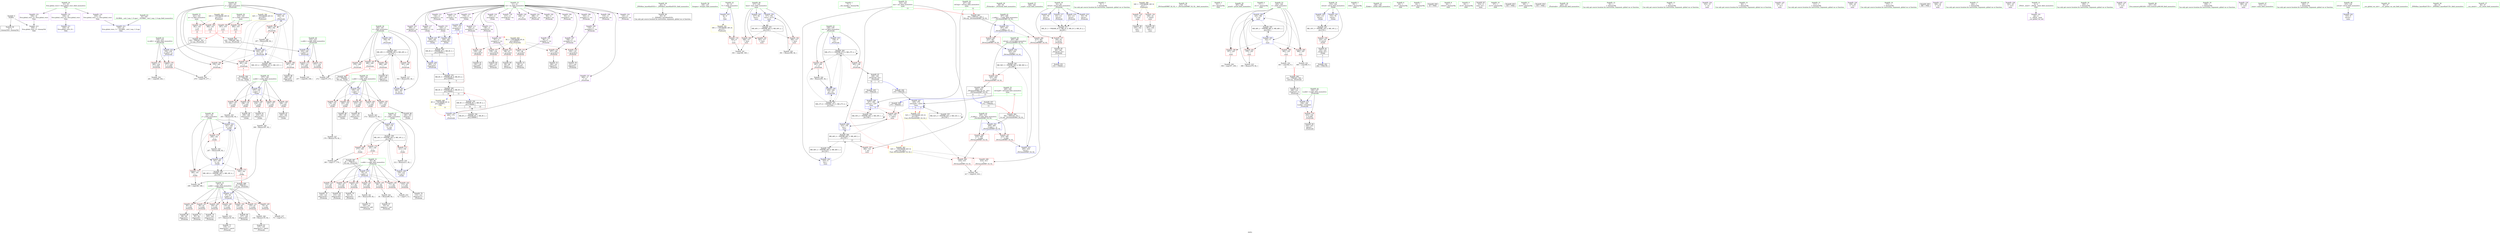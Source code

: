 digraph "SVFG" {
	label="SVFG";

	Node0x55b83a6cfff0 [shape=record,color=grey,label="{NodeID: 0\nNullPtr}"];
	Node0x55b83a6cfff0 -> Node0x55b83a6f6c50[style=solid];
	Node0x55b83a6cfff0 -> Node0x55b83a6f9850[style=solid];
	Node0x55b83a6f8850 [shape=record,color=red,label="{NodeID: 194\n367\<--319\n\<--n\nmain\n|{<s0>11}}"];
	Node0x55b83a6f8850:s0 -> Node0x55b83a739560[style=solid,color=red];
	Node0x55b83a6f5260 [shape=record,color=purple,label="{NodeID: 111\n128\<--11\narrayidx27\<--vis\n_Z5checkii\n}"];
	Node0x55b83a6f5260 -> Node0x55b83a6fc800[style=solid];
	Node0x55b83a6f3ce0 [shape=record,color=green,label="{NodeID: 28\n45\<--51\n_ZNSt8ios_base4InitD1Ev\<--_ZNSt8ios_base4InitD1Ev_field_insensitive\n}"];
	Node0x55b83a6f3ce0 -> Node0x55b83a6f6e20[style=solid];
	Node0x55b83a6f9fd0 [shape=record,color=blue,label="{NodeID: 222\n170\<--172\narrayidx2\<--\n_Z2okii\n|{|<s2>3}}"];
	Node0x55b83a6f9fd0 -> Node0x55b83a6fa240[style=dashed];
	Node0x55b83a6f9fd0 -> Node0x55b83a6fa580[style=dashed];
	Node0x55b83a6f9fd0:s2 -> Node0x55b83a716b90[style=dashed,color=red];
	Node0x55b83a6fba30 [shape=record,color=red,label="{NodeID: 139\n80\<--65\n\<--x.addr\n_Z5checkii\n}"];
	Node0x55b83a6fba30 -> Node0x55b83a707910[style=solid];
	Node0x55b83a6f64e0 [shape=record,color=green,label="{NodeID: 56\n336\<--337\nfreopen\<--freopen_field_insensitive\n}"];
	Node0x55b83a708990 [shape=record,color=grey,label="{NodeID: 333\n72 = cmp(71, 9, )\n}"];
	Node0x55b83a703520 [shape=record,color=blue,label="{NodeID: 250\n317\<--391\nkase\<--inc15\nmain\n}"];
	Node0x55b83a703520 -> Node0x55b83a717c70[style=dashed];
	Node0x55b83a6fd0f0 [shape=record,color=red,label="{NodeID: 167\n198\<--157\n\<--y.addr\n_Z2okii\n}"];
	Node0x55b83a6fd0f0 -> Node0x55b83a6f8100[style=solid];
	Node0x55b83a6f7cf0 [shape=record,color=black,label="{NodeID: 84\n140\<--139\ntobool35\<--\n_Z5checkii\n}"];
	Node0x55b83a6d0080 [shape=record,color=green,label="{NodeID: 1\n7\<--1\n__dso_handle\<--dummyObj\nGlob }"];
	Node0x55b83a71a470 [shape=record,color=black,label="{NodeID: 361\nMR_56V_3 = PHI(MR_56V_4, MR_56V_2, )\npts\{406 \}\n}"];
	Node0x55b83a71a470 -> Node0x55b83a6f8fa0[style=dashed];
	Node0x55b83a6f8920 [shape=record,color=red,label="{NodeID: 195\n361\<--321\n\<--m\nmain\n|{<s0>10}}"];
	Node0x55b83a6f8920:s0 -> Node0x55b83a739560[style=solid,color=red];
	Node0x55b83a6f5330 [shape=record,color=purple,label="{NodeID: 112\n134\<--11\narrayidx31\<--vis\n_Z5checkii\n}"];
	Node0x55b83a6f3de0 [shape=record,color=green,label="{NodeID: 29\n58\<--59\n_Z5checkii\<--_Z5checkii_field_insensitive\n}"];
	Node0x55b83a6fa0a0 [shape=record,color=blue,label="{NodeID: 223\n159\<--174\ni\<--sub\n_Z2okii\n}"];
	Node0x55b83a6fa0a0 -> Node0x55b83a719a70[style=dashed];
	Node0x55b83a6fbb00 [shape=record,color=red,label="{NodeID: 140\n91\<--65\n\<--x.addr\n_Z5checkii\n}"];
	Node0x55b83a6fbb00 -> Node0x55b83a6f7190[style=solid];
	Node0x55b83a6f65e0 [shape=record,color=green,label="{NodeID: 57\n344\<--345\nscanf\<--scanf_field_insensitive\n}"];
	Node0x55b83a708b10 [shape=record,color=grey,label="{NodeID: 334\n261 = cmp(260, 262, )\n}"];
	Node0x55b83a7035f0 [shape=record,color=blue,label="{NodeID: 251\n407\<--403\n__a.addr\<--__a\n_ZSt3maxIiERKT_S2_S2_\n}"];
	Node0x55b83a7035f0 -> Node0x55b83a6f9070[style=dashed];
	Node0x55b83a7035f0 -> Node0x55b83a6f9140[style=dashed];
	Node0x55b83a6fd1c0 [shape=record,color=red,label="{NodeID: 168\n218\<--157\n\<--y.addr\n_Z2okii\n}"];
	Node0x55b83a6fd1c0 -> Node0x55b83a6f82a0[style=solid];
	Node0x55b83a6f7dc0 [shape=record,color=black,label="{NodeID: 85\n60\<--146\n_Z5checkii_ret\<--\n_Z5checkii\n|{<s0>3}}"];
	Node0x55b83a6f7dc0:s0 -> Node0x55b83a738720[style=solid,color=blue];
	Node0x55b83a6f1f90 [shape=record,color=green,label="{NodeID: 2\n9\<--1\n\<--dummyObj\nCan only get source location for instruction, argument, global var or function.}"];
	Node0x55b83a71a970 [shape=record,color=black,label="{NodeID: 362\nMR_27V_3 = PHI(MR_27V_4, MR_27V_2, )\npts\{239 \}\n}"];
	Node0x55b83a71a970 -> Node0x55b83a6fdb80[style=dashed];
	Node0x55b83a71a970 -> Node0x55b83a6fdc50[style=dashed];
	Node0x55b83a71a970 -> Node0x55b83a702c30[style=dashed];
	Node0x55b83a71a970 -> Node0x55b83a717270[style=dashed];
	Node0x55b83a71a970 -> Node0x55b83a71a970[style=dashed];
	Node0x55b83a6f89f0 [shape=record,color=red,label="{NodeID: 196\n366\<--321\n\<--m\nmain\n|{<s0>11}}"];
	Node0x55b83a6f89f0:s0 -> Node0x55b83a739320[style=solid,color=red];
	Node0x55b83a6f5400 [shape=record,color=purple,label="{NodeID: 113\n138\<--11\narrayidx34\<--vis\n_Z5checkii\n}"];
	Node0x55b83a6f5400 -> Node0x55b83a6fc8d0[style=solid];
	Node0x55b83a6f3ee0 [shape=record,color=green,label="{NodeID: 30\n63\<--64\nretval\<--retval_field_insensitive\n_Z5checkii\n}"];
	Node0x55b83a6f3ee0 -> Node0x55b83a6fb890[style=solid];
	Node0x55b83a6f3ee0 -> Node0x55b83a6f9af0[style=solid];
	Node0x55b83a6f3ee0 -> Node0x55b83a6f9bc0[style=solid];
	Node0x55b83a6f3ee0 -> Node0x55b83a6f9c90[style=solid];
	Node0x55b83a6f3ee0 -> Node0x55b83a6f9d60[style=solid];
	Node0x55b83a6feab0 [shape=record,color=yellow,style=double,label="{NodeID: 390\n34V_1 = ENCHI(MR_34V_0)\npts\{1 \}\nFun[main]}"];
	Node0x55b83a6feab0 -> Node0x55b83a6fb6f0[style=dashed];
	Node0x55b83a6feab0 -> Node0x55b83a6fb7c0[style=dashed];
	Node0x55b83a6fa170 [shape=record,color=blue,label="{NodeID: 224\n161\<--183\nj\<--sub3\n_Z2okii\n}"];
	Node0x55b83a6fa170 -> Node0x55b83a6fd500[style=dashed];
	Node0x55b83a6fa170 -> Node0x55b83a6fd5d0[style=dashed];
	Node0x55b83a6fa170 -> Node0x55b83a6fd6a0[style=dashed];
	Node0x55b83a6fa170 -> Node0x55b83a6fa170[style=dashed];
	Node0x55b83a6fa170 -> Node0x55b83a6fa3e0[style=dashed];
	Node0x55b83a6fa170 -> Node0x55b83a714b70[style=dashed];
	Node0x55b83a6fbbd0 [shape=record,color=red,label="{NodeID: 141\n100\<--65\n\<--x.addr\n_Z5checkii\n}"];
	Node0x55b83a6fbbd0 -> Node0x55b83a707790[style=solid];
	Node0x55b83a6f66e0 [shape=record,color=green,label="{NodeID: 58\n373\<--374\n_ZSt3maxIiERKT_S2_S2_\<--_ZSt3maxIiERKT_S2_S2__field_insensitive\n}"];
	Node0x55b83a708c90 [shape=record,color=grey,label="{NodeID: 335\n257 = cmp(256, 258, )\n}"];
	Node0x55b83a7036c0 [shape=record,color=blue,label="{NodeID: 252\n409\<--404\n__b.addr\<--__b\n_ZSt3maxIiERKT_S2_S2_\n}"];
	Node0x55b83a7036c0 -> Node0x55b83a6f9210[style=dashed];
	Node0x55b83a7036c0 -> Node0x55b83a6f92e0[style=dashed];
	Node0x55b83a6fd290 [shape=record,color=red,label="{NodeID: 169\n177\<--159\n\<--i\n_Z2okii\n}"];
	Node0x55b83a6fd290 -> Node0x55b83a709410[style=solid];
	Node0x55b83a6f7e90 [shape=record,color=black,label="{NodeID: 86\n166\<--165\nidxprom\<--\n_Z2okii\n}"];
	Node0x55b83a6f2020 [shape=record,color=green,label="{NodeID: 3\n15\<--1\n.str\<--dummyObj\nGlob }"];
	Node0x55b83a71ae70 [shape=record,color=black,label="{NodeID: 363\nMR_29V_3 = PHI(MR_29V_4, MR_29V_2, )\npts\{241 \}\n}"];
	Node0x55b83a71ae70 -> Node0x55b83a6fdd20[style=dashed];
	Node0x55b83a71ae70 -> Node0x55b83a6fddf0[style=dashed];
	Node0x55b83a71ae70 -> Node0x55b83a6fdec0[style=dashed];
	Node0x55b83a71ae70 -> Node0x55b83a6fdf90[style=dashed];
	Node0x55b83a71ae70 -> Node0x55b83a702dd0[style=dashed];
	Node0x55b83a6f8ac0 [shape=record,color=red,label="{NodeID: 197\n384\<--323\n\<--ans\nmain\n}"];
	Node0x55b83a6f54d0 [shape=record,color=purple,label="{NodeID: 114\n167\<--11\narrayidx\<--vis\n_Z2okii\n}"];
	Node0x55b83a6f3fb0 [shape=record,color=green,label="{NodeID: 31\n65\<--66\nx.addr\<--x.addr_field_insensitive\n_Z5checkii\n}"];
	Node0x55b83a6f3fb0 -> Node0x55b83a6fb960[style=solid];
	Node0x55b83a6f3fb0 -> Node0x55b83a6fba30[style=solid];
	Node0x55b83a6f3fb0 -> Node0x55b83a6fbb00[style=solid];
	Node0x55b83a6f3fb0 -> Node0x55b83a6fbbd0[style=solid];
	Node0x55b83a6f3fb0 -> Node0x55b83a6fbca0[style=solid];
	Node0x55b83a6f3fb0 -> Node0x55b83a6fbd70[style=solid];
	Node0x55b83a6f3fb0 -> Node0x55b83a6fbe40[style=solid];
	Node0x55b83a6f3fb0 -> Node0x55b83a6f9950[style=solid];
	Node0x55b83a6febc0 [shape=record,color=yellow,style=double,label="{NodeID: 391\n36V_1 = ENCHI(MR_36V_0)\npts\{10 \}\nFun[main]}"];
	Node0x55b83a6febc0 -> Node0x55b83a6fb620[style=dashed];
	Node0x55b83a6fa240 [shape=record,color=blue,label="{NodeID: 225\n200\<--202\narrayidx11\<--\n_Z2okii\n}"];
	Node0x55b83a6fa240 -> Node0x55b83a715070[style=dashed];
	Node0x55b83a6fbca0 [shape=record,color=red,label="{NodeID: 142\n113\<--65\n\<--x.addr\n_Z5checkii\n}"];
	Node0x55b83a6fbca0 -> Node0x55b83a6f7670[style=solid];
	Node0x55b83a6f67e0 [shape=record,color=green,label="{NodeID: 59\n387\<--388\nprintf\<--printf_field_insensitive\n}"];
	Node0x55b83a708e10 [shape=record,color=grey,label="{NodeID: 336\n278 = cmp(276, 277, )\n}"];
	Node0x55b83a703790 [shape=record,color=blue,label="{NodeID: 253\n405\<--419\nretval\<--\n_ZSt3maxIiERKT_S2_S2_\n}"];
	Node0x55b83a703790 -> Node0x55b83a71a470[style=dashed];
	Node0x55b83a6fd360 [shape=record,color=red,label="{NodeID: 170\n191\<--159\n\<--i\n_Z2okii\n|{<s0>3}}"];
	Node0x55b83a6fd360:s0 -> Node0x55b83a739d80[style=solid,color=red];
	Node0x55b83a6f7f60 [shape=record,color=black,label="{NodeID: 87\n169\<--168\nidxprom1\<--\n_Z2okii\n}"];
	Node0x55b83a6f20b0 [shape=record,color=green,label="{NodeID: 4\n17\<--1\n.str.1\<--dummyObj\nGlob }"];
	Node0x55b83a71b370 [shape=record,color=black,label="{NodeID: 364\nMR_31V_2 = PHI(MR_31V_4, MR_31V_1, )\npts\{243 \}\n}"];
	Node0x55b83a71b370 -> Node0x55b83a702a90[style=dashed];
	Node0x55b83a6f8b90 [shape=record,color=red,label="{NodeID: 198\n357\<--325\n\<--i\nmain\n}"];
	Node0x55b83a6f8b90 -> Node0x55b83a709290[style=solid];
	Node0x55b83a6fa6d0 [shape=record,color=purple,label="{NodeID: 115\n170\<--11\narrayidx2\<--vis\n_Z2okii\n}"];
	Node0x55b83a6fa6d0 -> Node0x55b83a6f9fd0[style=solid];
	Node0x55b83a6f4080 [shape=record,color=green,label="{NodeID: 32\n67\<--68\ny.addr\<--y.addr_field_insensitive\n_Z5checkii\n}"];
	Node0x55b83a6f4080 -> Node0x55b83a6fbf10[style=solid];
	Node0x55b83a6f4080 -> Node0x55b83a6fbfe0[style=solid];
	Node0x55b83a6f4080 -> Node0x55b83a6fc0b0[style=solid];
	Node0x55b83a6f4080 -> Node0x55b83a6fc180[style=solid];
	Node0x55b83a6f4080 -> Node0x55b83a6fc250[style=solid];
	Node0x55b83a6f4080 -> Node0x55b83a6fc320[style=solid];
	Node0x55b83a6f4080 -> Node0x55b83a6fc3f0[style=solid];
	Node0x55b83a6f4080 -> Node0x55b83a6f9a20[style=solid];
	Node0x55b83a6fa310 [shape=record,color=blue,label="{NodeID: 226\n153\<--111\nretval\<--\n_Z2okii\n}"];
	Node0x55b83a6fa310 -> Node0x55b83a714670[style=dashed];
	Node0x55b83a6fbd70 [shape=record,color=red,label="{NodeID: 143\n123\<--65\n\<--x.addr\n_Z5checkii\n}"];
	Node0x55b83a6fbd70 -> Node0x55b83a6f78e0[style=solid];
	Node0x55b83a6f68e0 [shape=record,color=green,label="{NodeID: 60\n405\<--406\nretval\<--retval_field_insensitive\n_ZSt3maxIiERKT_S2_S2_\n}"];
	Node0x55b83a6f68e0 -> Node0x55b83a6f8fa0[style=solid];
	Node0x55b83a6f68e0 -> Node0x55b83a703790[style=solid];
	Node0x55b83a6f68e0 -> Node0x55b83a703860[style=solid];
	Node0x55b83a708f90 [shape=record,color=grey,label="{NodeID: 337\n75 = cmp(74, 9, )\n}"];
	Node0x55b83a703860 [shape=record,color=blue,label="{NodeID: 254\n405\<--422\nretval\<--\n_ZSt3maxIiERKT_S2_S2_\n}"];
	Node0x55b83a703860 -> Node0x55b83a71a470[style=dashed];
	Node0x55b83a6fd430 [shape=record,color=red,label="{NodeID: 171\n211\<--159\n\<--i\n_Z2okii\n}"];
	Node0x55b83a6fd430 -> Node0x55b83a707010[style=solid];
	Node0x55b83a6f8030 [shape=record,color=black,label="{NodeID: 88\n196\<--195\nidxprom8\<--\n_Z2okii\n}"];
	Node0x55b83a6f2140 [shape=record,color=green,label="{NodeID: 5\n19\<--1\nstdin\<--dummyObj\nGlob }"];
	Node0x55b83a725fa0 [shape=record,color=yellow,style=double,label="{NodeID: 448\n8V_4 = CSCHI(MR_8V_3)\npts\{140000 \}\nCS[]|{<s0>11|<s1>11}}"];
	Node0x55b83a725fa0:s0 -> Node0x55b83a702820[style=dashed,color=red];
	Node0x55b83a725fa0:s1 -> Node0x55b83a71b870[style=dashed,color=red];
	Node0x55b83a71b870 [shape=record,color=black,label="{NodeID: 365\nMR_8V_4 = PHI(MR_8V_5, MR_8V_3, )\npts\{140000 \}\n|{|<s1>10|<s2>11}}"];
	Node0x55b83a71b870 -> Node0x55b83a71d170[style=dashed];
	Node0x55b83a71b870:s1 -> Node0x55b83a725fa0[style=dashed,color=blue];
	Node0x55b83a71b870:s2 -> Node0x55b83a717180[style=dashed,color=blue];
	Node0x55b83a6f8c60 [shape=record,color=red,label="{NodeID: 199\n362\<--325\n\<--i\nmain\n}"];
	Node0x55b83a6f8c60 -> Node0x55b83a708810[style=solid];
	Node0x55b83a6fa760 [shape=record,color=purple,label="{NodeID: 116\n197\<--11\narrayidx9\<--vis\n_Z2okii\n}"];
	Node0x55b83a6f4150 [shape=record,color=green,label="{NodeID: 33\n148\<--149\n_Z2okii\<--_Z2okii_field_insensitive\n}"];
	Node0x55b83a6fa3e0 [shape=record,color=blue,label="{NodeID: 227\n161\<--207\nj\<--inc\n_Z2okii\n}"];
	Node0x55b83a6fa3e0 -> Node0x55b83a6fd500[style=dashed];
	Node0x55b83a6fa3e0 -> Node0x55b83a6fd5d0[style=dashed];
	Node0x55b83a6fa3e0 -> Node0x55b83a6fd6a0[style=dashed];
	Node0x55b83a6fa3e0 -> Node0x55b83a6fa170[style=dashed];
	Node0x55b83a6fa3e0 -> Node0x55b83a6fa3e0[style=dashed];
	Node0x55b83a6fa3e0 -> Node0x55b83a714b70[style=dashed];
	Node0x55b83a6fbe40 [shape=record,color=red,label="{NodeID: 144\n132\<--65\n\<--x.addr\n_Z5checkii\n}"];
	Node0x55b83a6fbe40 -> Node0x55b83a6f7b50[style=solid];
	Node0x55b83a6f69b0 [shape=record,color=green,label="{NodeID: 61\n407\<--408\n__a.addr\<--__a.addr_field_insensitive\n_ZSt3maxIiERKT_S2_S2_\n}"];
	Node0x55b83a6f69b0 -> Node0x55b83a6f9070[style=solid];
	Node0x55b83a6f69b0 -> Node0x55b83a6f9140[style=solid];
	Node0x55b83a6f69b0 -> Node0x55b83a7035f0[style=solid];
	Node0x55b83a709110 [shape=record,color=grey,label="{NodeID: 338\n272 = cmp(270, 271, )\n}"];
	Node0x55b83a6fd500 [shape=record,color=red,label="{NodeID: 172\n186\<--161\n\<--j\n_Z2okii\n}"];
	Node0x55b83a6fd500 -> Node0x55b83a709710[style=solid];
	Node0x55b83a6f8100 [shape=record,color=black,label="{NodeID: 89\n199\<--198\nidxprom10\<--\n_Z2okii\n}"];
	Node0x55b83a6f2980 [shape=record,color=green,label="{NodeID: 6\n20\<--1\n.str.2\<--dummyObj\nGlob }"];
	Node0x55b83a6f8d30 [shape=record,color=red,label="{NodeID: 200\n368\<--325\n\<--i\nmain\n}"];
	Node0x55b83a6f8d30 -> Node0x55b83a708690[style=solid];
	Node0x55b83a6fa7f0 [shape=record,color=purple,label="{NodeID: 117\n200\<--11\narrayidx11\<--vis\n_Z2okii\n}"];
	Node0x55b83a6fa7f0 -> Node0x55b83a6fa240[style=solid];
	Node0x55b83a6f4250 [shape=record,color=green,label="{NodeID: 34\n153\<--154\nretval\<--retval_field_insensitive\n_Z2okii\n}"];
	Node0x55b83a6f4250 -> Node0x55b83a6fc9a0[style=solid];
	Node0x55b83a6f4250 -> Node0x55b83a6fa310[style=solid];
	Node0x55b83a6f4250 -> Node0x55b83a702560[style=solid];
	Node0x55b83a6fee60 [shape=record,color=yellow,style=double,label="{NodeID: 394\n42V_1 = ENCHI(MR_42V_0)\npts\{320 \}\nFun[main]}"];
	Node0x55b83a6fee60 -> Node0x55b83a6f8780[style=dashed];
	Node0x55b83a6fee60 -> Node0x55b83a6f8850[style=dashed];
	Node0x55b83a6fa4b0 [shape=record,color=blue,label="{NodeID: 228\n159\<--212\ni\<--inc13\n_Z2okii\n}"];
	Node0x55b83a6fa4b0 -> Node0x55b83a719a70[style=dashed];
	Node0x55b83a6fbf10 [shape=record,color=red,label="{NodeID: 145\n74\<--67\n\<--y.addr\n_Z5checkii\n}"];
	Node0x55b83a6fbf10 -> Node0x55b83a708f90[style=solid];
	Node0x55b83a6f6a80 [shape=record,color=green,label="{NodeID: 62\n409\<--410\n__b.addr\<--__b.addr_field_insensitive\n_ZSt3maxIiERKT_S2_S2_\n}"];
	Node0x55b83a6f6a80 -> Node0x55b83a6f9210[style=solid];
	Node0x55b83a6f6a80 -> Node0x55b83a6f92e0[style=solid];
	Node0x55b83a6f6a80 -> Node0x55b83a7036c0[style=solid];
	Node0x55b83a709290 [shape=record,color=grey,label="{NodeID: 339\n358 = cmp(357, 258, )\n}"];
	Node0x55b83a6fd5d0 [shape=record,color=red,label="{NodeID: 173\n192\<--161\n\<--j\n_Z2okii\n|{<s0>3}}"];
	Node0x55b83a6fd5d0:s0 -> Node0x55b83a739e90[style=solid,color=red];
	Node0x55b83a6f81d0 [shape=record,color=black,label="{NodeID: 90\n216\<--215\nidxprom15\<--\n_Z2okii\n}"];
	Node0x55b83a6f2a10 [shape=record,color=green,label="{NodeID: 7\n22\<--1\n.str.3\<--dummyObj\nGlob }"];
	Node0x55b83a7370b0 [shape=record,color=black,label="{NodeID: 450\n43 = PHI()\n}"];
	Node0x55b83a6f8e00 [shape=record,color=red,label="{NodeID: 201\n379\<--325\n\<--i\nmain\n}"];
	Node0x55b83a6f8e00 -> Node0x55b83a706e90[style=solid];
	Node0x55b83a6fa8c0 [shape=record,color=purple,label="{NodeID: 118\n217\<--11\narrayidx16\<--vis\n_Z2okii\n}"];
	Node0x55b83a6f4320 [shape=record,color=green,label="{NodeID: 35\n155\<--156\nx.addr\<--x.addr_field_insensitive\n_Z2okii\n}"];
	Node0x55b83a6f4320 -> Node0x55b83a6fca70[style=solid];
	Node0x55b83a6f4320 -> Node0x55b83a6fcb40[style=solid];
	Node0x55b83a6f4320 -> Node0x55b83a6fcc10[style=solid];
	Node0x55b83a6f4320 -> Node0x55b83a6fcce0[style=solid];
	Node0x55b83a6f4320 -> Node0x55b83a6fcdb0[style=solid];
	Node0x55b83a6f4320 -> Node0x55b83a6f9e30[style=solid];
	Node0x55b83a6fef40 [shape=record,color=yellow,style=double,label="{NodeID: 395\n44V_1 = ENCHI(MR_44V_0)\npts\{322 \}\nFun[main]}"];
	Node0x55b83a6fef40 -> Node0x55b83a6f8920[style=dashed];
	Node0x55b83a6fef40 -> Node0x55b83a6f89f0[style=dashed];
	Node0x55b83a6fa580 [shape=record,color=blue,label="{NodeID: 229\n220\<--202\narrayidx18\<--\n_Z2okii\n}"];
	Node0x55b83a6fa580 -> Node0x55b83a715070[style=dashed];
	Node0x55b83a6fbfe0 [shape=record,color=red,label="{NodeID: 146\n85\<--67\n\<--y.addr\n_Z5checkii\n}"];
	Node0x55b83a6fbfe0 -> Node0x55b83a6f6ff0[style=solid];
	Node0x55b83a6f6b50 [shape=record,color=green,label="{NodeID: 63\n33\<--430\n_GLOBAL__sub_I_axp_1_0.cpp\<--_GLOBAL__sub_I_axp_1_0.cpp_field_insensitive\n}"];
	Node0x55b83a6f6b50 -> Node0x55b83a6f9750[style=solid];
	Node0x55b83a709410 [shape=record,color=grey,label="{NodeID: 340\n180 = cmp(177, 179, )\n}"];
	Node0x55b83a6fd6a0 [shape=record,color=red,label="{NodeID: 174\n206\<--161\n\<--j\n_Z2okii\n}"];
	Node0x55b83a6fd6a0 -> Node0x55b83a707310[style=solid];
	Node0x55b83a6f82a0 [shape=record,color=black,label="{NodeID: 91\n219\<--218\nidxprom17\<--\n_Z2okii\n}"];
	Node0x55b83a6f2aa0 [shape=record,color=green,label="{NodeID: 8\n24\<--1\nstdout\<--dummyObj\nGlob }"];
	Node0x55b83a738720 [shape=record,color=black,label="{NodeID: 451\n193 = PHI(60, )\n}"];
	Node0x55b83a6f8ed0 [shape=record,color=red,label="{NodeID: 202\n376\<--375\n\<--call12\nmain\n}"];
	Node0x55b83a6f8ed0 -> Node0x55b83a703380[style=solid];
	Node0x55b83a6fa990 [shape=record,color=purple,label="{NodeID: 119\n220\<--11\narrayidx18\<--vis\n_Z2okii\n}"];
	Node0x55b83a6fa990 -> Node0x55b83a6fa580[style=solid];
	Node0x55b83a6f43f0 [shape=record,color=green,label="{NodeID: 36\n157\<--158\ny.addr\<--y.addr_field_insensitive\n_Z2okii\n}"];
	Node0x55b83a6f43f0 -> Node0x55b83a6fce80[style=solid];
	Node0x55b83a6f43f0 -> Node0x55b83a6fcf50[style=solid];
	Node0x55b83a6f43f0 -> Node0x55b83a6fd020[style=solid];
	Node0x55b83a6f43f0 -> Node0x55b83a6fd0f0[style=solid];
	Node0x55b83a6f43f0 -> Node0x55b83a6fd1c0[style=solid];
	Node0x55b83a6f43f0 -> Node0x55b83a6f9f00[style=solid];
	Node0x55b83a702560 [shape=record,color=blue,label="{NodeID: 230\n153\<--78\nretval\<--\n_Z2okii\n}"];
	Node0x55b83a702560 -> Node0x55b83a714670[style=dashed];
	Node0x55b83a6fc0b0 [shape=record,color=red,label="{NodeID: 147\n94\<--67\n\<--y.addr\n_Z5checkii\n}"];
	Node0x55b83a6fc0b0 -> Node0x55b83a6f7260[style=solid];
	Node0x55b83a6f6c50 [shape=record,color=black,label="{NodeID: 64\n2\<--3\ndummyVal\<--dummyVal\n}"];
	Node0x55b83a709590 [shape=record,color=grey,label="{NodeID: 341\n350 = cmp(348, 349, )\n}"];
	Node0x55b83a6fd770 [shape=record,color=red,label="{NodeID: 175\n256\<--232\n\<--n.addr\n_Z5solveiib\n}"];
	Node0x55b83a6fd770 -> Node0x55b83a708c90[style=solid];
	Node0x55b83a6f8370 [shape=record,color=black,label="{NodeID: 92\n150\<--224\n_Z2okii_ret\<--\n_Z2okii\n|{<s0>5}}"];
	Node0x55b83a6f8370:s0 -> Node0x55b83a738880[style=solid,color=blue];
	Node0x55b83a6f2b30 [shape=record,color=green,label="{NodeID: 9\n25\<--1\n.str.4\<--dummyObj\nGlob }"];
	Node0x55b83a738880 [shape=record,color=black,label="{NodeID: 452\n282 = PHI(150, )\n}"];
	Node0x55b83a6f8fa0 [shape=record,color=red,label="{NodeID: 203\n425\<--405\n\<--retval\n_ZSt3maxIiERKT_S2_S2_\n}"];
	Node0x55b83a6f8fa0 -> Node0x55b83a6f5990[style=solid];
	Node0x55b83a6faa60 [shape=record,color=purple,label="{NodeID: 120\n248\<--11\n\<--vis\n_Z5solveiib\n}"];
	Node0x55b83a6f44c0 [shape=record,color=green,label="{NodeID: 37\n159\<--160\ni\<--i_field_insensitive\n_Z2okii\n}"];
	Node0x55b83a6f44c0 -> Node0x55b83a6fd290[style=solid];
	Node0x55b83a6f44c0 -> Node0x55b83a6fd360[style=solid];
	Node0x55b83a6f44c0 -> Node0x55b83a6fd430[style=solid];
	Node0x55b83a6f44c0 -> Node0x55b83a6fa0a0[style=solid];
	Node0x55b83a6f44c0 -> Node0x55b83a6fa4b0[style=solid];
	Node0x55b83a7025f0 [shape=record,color=blue,label="{NodeID: 231\n232\<--229\nn.addr\<--n\n_Z5solveiib\n}"];
	Node0x55b83a7025f0 -> Node0x55b83a6fd770[style=dashed];
	Node0x55b83a7025f0 -> Node0x55b83a6fd840[style=dashed];
	Node0x55b83a6fc180 [shape=record,color=red,label="{NodeID: 148\n104\<--67\n\<--y.addr\n_Z5checkii\n}"];
	Node0x55b83a6fc180 -> Node0x55b83a6f74d0[style=solid];
	Node0x55b83a6f6d50 [shape=record,color=black,label="{NodeID: 65\n314\<--9\nmain_ret\<--\nmain\n}"];
	Node0x55b83a709710 [shape=record,color=grey,label="{NodeID: 342\n189 = cmp(186, 188, )\n}"];
	Node0x55b83a6fd840 [shape=record,color=red,label="{NodeID: 176\n271\<--232\n\<--n.addr\n_Z5solveiib\n}"];
	Node0x55b83a6fd840 -> Node0x55b83a709110[style=solid];
	Node0x55b83a6f8440 [shape=record,color=black,label="{NodeID: 93\n246\<--231\nfrombool\<--k\n_Z5solveiib\n}"];
	Node0x55b83a6f8440 -> Node0x55b83a702750[style=solid];
	Node0x55b83a6f2bc0 [shape=record,color=green,label="{NodeID: 10\n27\<--1\n.str.5\<--dummyObj\nGlob }"];
	Node0x55b83a738980 [shape=record,color=black,label="{NodeID: 453\n343 = PHI()\n}"];
	Node0x55b83a71d170 [shape=record,color=black,label="{NodeID: 370\nMR_8V_5 = PHI(MR_8V_8, MR_8V_4, )\npts\{140000 \}\n|{|<s1>5}}"];
	Node0x55b83a71d170 -> Node0x55b83a71b870[style=dashed];
	Node0x55b83a71d170:s1 -> Node0x55b83a6f9fd0[style=dashed,color=red];
	Node0x55b83a6f9070 [shape=record,color=red,label="{NodeID: 204\n413\<--407\n\<--__a.addr\n_ZSt3maxIiERKT_S2_S2_\n}"];
	Node0x55b83a6f9070 -> Node0x55b83a6f93b0[style=solid];
	Node0x55b83a6fab30 [shape=record,color=purple,label="{NodeID: 121\n264\<--11\n\<--vis\n_Z5solveiib\n}"];
	Node0x55b83a6fab30 -> Node0x55b83a702820[style=solid];
	Node0x55b83a6f4590 [shape=record,color=green,label="{NodeID: 38\n161\<--162\nj\<--j_field_insensitive\n_Z2okii\n}"];
	Node0x55b83a6f4590 -> Node0x55b83a6fd500[style=solid];
	Node0x55b83a6f4590 -> Node0x55b83a6fd5d0[style=solid];
	Node0x55b83a6f4590 -> Node0x55b83a6fd6a0[style=solid];
	Node0x55b83a6f4590 -> Node0x55b83a6fa170[style=solid];
	Node0x55b83a6f4590 -> Node0x55b83a6fa3e0[style=solid];
	Node0x55b83a706e90 [shape=record,color=grey,label="{NodeID: 315\n380 = Binary(379, 82, )\n}"];
	Node0x55b83a706e90 -> Node0x55b83a703450[style=solid];
	Node0x55b83a702680 [shape=record,color=blue,label="{NodeID: 232\n234\<--230\nm.addr\<--m\n_Z5solveiib\n}"];
	Node0x55b83a702680 -> Node0x55b83a6fd910[style=dashed];
	Node0x55b83a702680 -> Node0x55b83a6fd9e0[style=dashed];
	Node0x55b83a6fc250 [shape=record,color=red,label="{NodeID: 149\n116\<--67\n\<--y.addr\n_Z5checkii\n}"];
	Node0x55b83a6fc250 -> Node0x55b83a707490[style=solid];
	Node0x55b83a6f6e20 [shape=record,color=black,label="{NodeID: 66\n44\<--45\n\<--_ZNSt8ios_base4InitD1Ev\nCan only get source location for instruction, argument, global var or function.}"];
	Node0x55b83a714670 [shape=record,color=black,label="{NodeID: 343\nMR_10V_3 = PHI(MR_10V_4, MR_10V_2, )\npts\{154 \}\n}"];
	Node0x55b83a714670 -> Node0x55b83a6fc9a0[style=dashed];
	Node0x55b83a6fd910 [shape=record,color=red,label="{NodeID: 177\n260\<--234\n\<--m.addr\n_Z5solveiib\n}"];
	Node0x55b83a6fd910 -> Node0x55b83a708b10[style=solid];
	Node0x55b83a6f8510 [shape=record,color=black,label="{NodeID: 94\n254\<--253\ntobool\<--\n_Z5solveiib\n}"];
	Node0x55b83a6f2c50 [shape=record,color=green,label="{NodeID: 11\n29\<--1\n.str.6\<--dummyObj\nGlob }"];
	Node0x55b83a738a50 [shape=record,color=black,label="{NodeID: 454\n353 = PHI()\n}"];
	Node0x55b83a71d670 [shape=record,color=black,label="{NodeID: 371\nMR_2V_3 = PHI(MR_2V_6, MR_2V_4, MR_2V_5, MR_2V_2, )\npts\{64 \}\n}"];
	Node0x55b83a71d670 -> Node0x55b83a6fb890[style=dashed];
	Node0x55b83a6f9140 [shape=record,color=red,label="{NodeID: 205\n422\<--407\n\<--__a.addr\n_ZSt3maxIiERKT_S2_S2_\n}"];
	Node0x55b83a6f9140 -> Node0x55b83a703860[style=solid];
	Node0x55b83a6fac00 [shape=record,color=purple,label="{NodeID: 122\n286\<--11\narrayidx\<--vis\n_Z5solveiib\n}"];
	Node0x55b83a6f4660 [shape=record,color=green,label="{NodeID: 39\n226\<--227\n_Z5solveiib\<--_Z5solveiib_field_insensitive\n}"];
	Node0x55b83a707010 [shape=record,color=grey,label="{NodeID: 316\n212 = Binary(211, 82, )\n}"];
	Node0x55b83a707010 -> Node0x55b83a6fa4b0[style=solid];
	Node0x55b83a702750 [shape=record,color=blue,label="{NodeID: 233\n236\<--246\nk.addr\<--frombool\n_Z5solveiib\n}"];
	Node0x55b83a702750 -> Node0x55b83a6fdab0[style=dashed];
	Node0x55b83a6fc320 [shape=record,color=red,label="{NodeID: 150\n126\<--67\n\<--y.addr\n_Z5checkii\n}"];
	Node0x55b83a6fc320 -> Node0x55b83a6f79b0[style=solid];
	Node0x55b83a6f6f20 [shape=record,color=black,label="{NodeID: 67\n83\<--81\nidxprom\<--sub\n_Z5checkii\n}"];
	Node0x55b83a714b70 [shape=record,color=black,label="{NodeID: 344\nMR_18V_6 = PHI(MR_18V_2, MR_18V_4, )\npts\{162 \}\n}"];
	Node0x55b83a6fd9e0 [shape=record,color=red,label="{NodeID: 178\n277\<--234\n\<--m.addr\n_Z5solveiib\n}"];
	Node0x55b83a6fd9e0 -> Node0x55b83a708e10[style=solid];
	Node0x55b83a6f85e0 [shape=record,color=black,label="{NodeID: 95\n285\<--284\nidxprom\<--\n_Z5solveiib\n}"];
	Node0x55b83a6f2ce0 [shape=record,color=green,label="{NodeID: 12\n32\<--1\n\<--dummyObj\nCan only get source location for instruction, argument, global var or function.}"];
	Node0x55b83a738b20 [shape=record,color=black,label="{NodeID: 455\n364 = PHI(228, )\n}"];
	Node0x55b83a738b20 -> Node0x55b83a7031e0[style=solid];
	Node0x55b83a6f9210 [shape=record,color=red,label="{NodeID: 206\n415\<--409\n\<--__b.addr\n_ZSt3maxIiERKT_S2_S2_\n}"];
	Node0x55b83a6f9210 -> Node0x55b83a6f9480[style=solid];
	Node0x55b83a6facd0 [shape=record,color=purple,label="{NodeID: 123\n289\<--11\narrayidx9\<--vis\n_Z5solveiib\n}"];
	Node0x55b83a6facd0 -> Node0x55b83a702b60[style=solid];
	Node0x55b83a6f4760 [shape=record,color=green,label="{NodeID: 40\n232\<--233\nn.addr\<--n.addr_field_insensitive\n_Z5solveiib\n}"];
	Node0x55b83a6f4760 -> Node0x55b83a6fd770[style=solid];
	Node0x55b83a6f4760 -> Node0x55b83a6fd840[style=solid];
	Node0x55b83a6f4760 -> Node0x55b83a7025f0[style=solid];
	Node0x55b83a707190 [shape=record,color=grey,label="{NodeID: 317\n302 = Binary(301, 82, )\n}"];
	Node0x55b83a707190 -> Node0x55b83a702dd0[style=solid];
	Node0x55b83a702820 [shape=record,color=blue,label="{NodeID: 234\n264\<--172\n\<--\n_Z5solveiib\n}"];
	Node0x55b83a702820 -> Node0x55b83a71b870[style=dashed];
	Node0x55b83a6fc3f0 [shape=record,color=red,label="{NodeID: 151\n135\<--67\n\<--y.addr\n_Z5checkii\n}"];
	Node0x55b83a6fc3f0 -> Node0x55b83a708210[style=solid];
	Node0x55b83a6f6ff0 [shape=record,color=black,label="{NodeID: 68\n86\<--85\nidxprom2\<--\n_Z5checkii\n}"];
	Node0x55b83a715070 [shape=record,color=black,label="{NodeID: 345\nMR_8V_4 = PHI(MR_8V_5, MR_8V_3, )\npts\{140000 \}\n|{<s0>5|<s1>5}}"];
	Node0x55b83a715070:s0 -> Node0x55b83a702b60[style=dashed,color=blue];
	Node0x55b83a715070:s1 -> Node0x55b83a71d170[style=dashed,color=blue];
	Node0x55b83a6fdab0 [shape=record,color=red,label="{NodeID: 179\n253\<--236\n\<--k.addr\n_Z5solveiib\n}"];
	Node0x55b83a6fdab0 -> Node0x55b83a6f8510[style=solid];
	Node0x55b83a6f5650 [shape=record,color=black,label="{NodeID: 96\n288\<--287\nidxprom8\<--\n_Z5solveiib\n}"];
	Node0x55b83a6f2de0 [shape=record,color=green,label="{NodeID: 13\n78\<--1\n\<--dummyObj\nCan only get source location for instruction, argument, global var or function.}"];
	Node0x55b83a738e90 [shape=record,color=black,label="{NodeID: 456\n370 = PHI(228, )\n}"];
	Node0x55b83a738e90 -> Node0x55b83a7032b0[style=solid];
	Node0x55b83a6f92e0 [shape=record,color=red,label="{NodeID: 207\n419\<--409\n\<--__b.addr\n_ZSt3maxIiERKT_S2_S2_\n}"];
	Node0x55b83a6f92e0 -> Node0x55b83a703790[style=solid];
	Node0x55b83a6fada0 [shape=record,color=purple,label="{NodeID: 124\n333\<--15\n\<--.str\nmain\n}"];
	Node0x55b83a6f4830 [shape=record,color=green,label="{NodeID: 41\n234\<--235\nm.addr\<--m.addr_field_insensitive\n_Z5solveiib\n}"];
	Node0x55b83a6f4830 -> Node0x55b83a6fd910[style=solid];
	Node0x55b83a6f4830 -> Node0x55b83a6fd9e0[style=solid];
	Node0x55b83a6f4830 -> Node0x55b83a702680[style=solid];
	Node0x55b83a707310 [shape=record,color=grey,label="{NodeID: 318\n207 = Binary(206, 82, )\n}"];
	Node0x55b83a707310 -> Node0x55b83a6fa3e0[style=solid];
	Node0x55b83a7028f0 [shape=record,color=blue,label="{NodeID: 235\n238\<--9\nre\<--\n_Z5solveiib\n}"];
	Node0x55b83a7028f0 -> Node0x55b83a71a970[style=dashed];
	Node0x55b83a6fc4c0 [shape=record,color=red,label="{NodeID: 152\n88\<--87\n\<--arrayidx3\n_Z5checkii\n}"];
	Node0x55b83a6fc4c0 -> Node0x55b83a6f70c0[style=solid];
	Node0x55b83a6f70c0 [shape=record,color=black,label="{NodeID: 69\n89\<--88\ntobool\<--\n_Z5checkii\n}"];
	Node0x55b83a715570 [shape=record,color=black,label="{NodeID: 346\nMR_46V_4 = PHI(MR_46V_5, MR_46V_3, )\npts\{324 \}\n|{|<s4>13}}"];
	Node0x55b83a715570 -> Node0x55b83a6f8ac0[style=dashed];
	Node0x55b83a715570 -> Node0x55b83a6f8ed0[style=dashed];
	Node0x55b83a715570 -> Node0x55b83a703380[style=dashed];
	Node0x55b83a715570 -> Node0x55b83a718170[style=dashed];
	Node0x55b83a715570:s4 -> Node0x55b83a71ef80[style=dashed,color=red];
	Node0x55b83a6fdb80 [shape=record,color=red,label="{NodeID: 180\n291\<--238\n\<--re\n_Z5solveiib\n}"];
	Node0x55b83a6fdb80 -> Node0x55b83a707c10[style=solid];
	Node0x55b83a6f5720 [shape=record,color=black,label="{NodeID: 97\n228\<--305\n_Z5solveiib_ret\<--\n_Z5solveiib\n|{<s0>10|<s1>11}}"];
	Node0x55b83a6f5720:s0 -> Node0x55b83a738b20[style=solid,color=blue];
	Node0x55b83a6f5720:s1 -> Node0x55b83a738e90[style=solid,color=blue];
	Node0x55b83a6f2ee0 [shape=record,color=green,label="{NodeID: 14\n82\<--1\n\<--dummyObj\nCan only get source location for instruction, argument, global var or function.}"];
	Node0x55b83a738fd0 [shape=record,color=black,label="{NodeID: 457\n372 = PHI(402, )\n|{<s0>13}}"];
	Node0x55b83a738fd0:s0 -> Node0x55b83a7399e0[style=solid,color=red];
	Node0x55b83a6f93b0 [shape=record,color=red,label="{NodeID: 208\n414\<--413\n\<--\n_ZSt3maxIiERKT_S2_S2_\n}"];
	Node0x55b83a6f93b0 -> Node0x55b83a708510[style=solid];
	Node0x55b83a6fae70 [shape=record,color=purple,label="{NodeID: 125\n334\<--17\n\<--.str.1\nmain\n}"];
	Node0x55b83a6f4900 [shape=record,color=green,label="{NodeID: 42\n236\<--237\nk.addr\<--k.addr_field_insensitive\n_Z5solveiib\n}"];
	Node0x55b83a6f4900 -> Node0x55b83a6fdab0[style=solid];
	Node0x55b83a6f4900 -> Node0x55b83a702750[style=solid];
	Node0x55b83a707490 [shape=record,color=grey,label="{NodeID: 319\n117 = Binary(116, 82, )\n}"];
	Node0x55b83a707490 -> Node0x55b83a6f7740[style=solid];
	Node0x55b83a7029c0 [shape=record,color=blue,label="{NodeID: 236\n240\<--82\ni\<--\n_Z5solveiib\n}"];
	Node0x55b83a7029c0 -> Node0x55b83a71ae70[style=dashed];
	Node0x55b83a6fc590 [shape=record,color=red,label="{NodeID: 153\n97\<--96\n\<--arrayidx7\n_Z5checkii\n}"];
	Node0x55b83a6fc590 -> Node0x55b83a6f7330[style=solid];
	Node0x55b83a6f7190 [shape=record,color=black,label="{NodeID: 70\n92\<--91\nidxprom4\<--\n_Z5checkii\n}"];
	Node0x55b83a6fdc50 [shape=record,color=red,label="{NodeID: 181\n305\<--238\n\<--re\n_Z5solveiib\n}"];
	Node0x55b83a6fdc50 -> Node0x55b83a6f5720[style=solid];
	Node0x55b83a6f57f0 [shape=record,color=black,label="{NodeID: 98\n335\<--332\ncall\<--\nmain\n}"];
	Node0x55b83a6f2fe0 [shape=record,color=green,label="{NodeID: 15\n111\<--1\n\<--dummyObj\nCan only get source location for instruction, argument, global var or function.}"];
	Node0x55b83a739110 [shape=record,color=black,label="{NodeID: 458\n375 = PHI(402, )\n}"];
	Node0x55b83a739110 -> Node0x55b83a6f8ed0[style=solid];
	Node0x55b83a6f9480 [shape=record,color=red,label="{NodeID: 209\n416\<--415\n\<--\n_ZSt3maxIiERKT_S2_S2_\n}"];
	Node0x55b83a6f9480 -> Node0x55b83a708510[style=solid];
	Node0x55b83a6faf40 [shape=record,color=purple,label="{NodeID: 126\n339\<--20\n\<--.str.2\nmain\n}"];
	Node0x55b83a6f49d0 [shape=record,color=green,label="{NodeID: 43\n238\<--239\nre\<--re_field_insensitive\n_Z5solveiib\n}"];
	Node0x55b83a6f49d0 -> Node0x55b83a6fdb80[style=solid];
	Node0x55b83a6f49d0 -> Node0x55b83a6fdc50[style=solid];
	Node0x55b83a6f49d0 -> Node0x55b83a7028f0[style=solid];
	Node0x55b83a6f49d0 -> Node0x55b83a702c30[style=solid];
	Node0x55b83a707610 [shape=record,color=grey,label="{NodeID: 320\n391 = Binary(390, 82, )\n}"];
	Node0x55b83a707610 -> Node0x55b83a703520[style=solid];
	Node0x55b83a702a90 [shape=record,color=blue,label="{NodeID: 237\n242\<--82\nj\<--\n_Z5solveiib\n}"];
	Node0x55b83a702a90 -> Node0x55b83a6fe060[style=dashed];
	Node0x55b83a702a90 -> Node0x55b83a6fe130[style=dashed];
	Node0x55b83a702a90 -> Node0x55b83a6fe200[style=dashed];
	Node0x55b83a702a90 -> Node0x55b83a6fe2d0[style=dashed];
	Node0x55b83a702a90 -> Node0x55b83a702d00[style=dashed];
	Node0x55b83a702a90 -> Node0x55b83a71b370[style=dashed];
	Node0x55b83a6fc660 [shape=record,color=red,label="{NodeID: 154\n107\<--106\n\<--arrayidx13\n_Z5checkii\n}"];
	Node0x55b83a6fc660 -> Node0x55b83a6f75a0[style=solid];
	Node0x55b83a6f7260 [shape=record,color=black,label="{NodeID: 71\n95\<--94\nidxprom6\<--\n_Z5checkii\n}"];
	Node0x55b83a6fdd20 [shape=record,color=red,label="{NodeID: 182\n270\<--240\n\<--i\n_Z5solveiib\n}"];
	Node0x55b83a6fdd20 -> Node0x55b83a709110[style=solid];
	Node0x55b83a6f58c0 [shape=record,color=black,label="{NodeID: 99\n341\<--338\ncall1\<--\nmain\n}"];
	Node0x55b83a6f30e0 [shape=record,color=green,label="{NodeID: 16\n172\<--1\n\<--dummyObj\nCan only get source location for instruction, argument, global var or function.}"];
	Node0x55b83a739250 [shape=record,color=black,label="{NodeID: 459\n386 = PHI()\n}"];
	Node0x55b83a6f9550 [shape=record,color=blue,label="{NodeID: 210\n8\<--9\nT\<--\nGlob }"];
	Node0x55b83a6f9550 -> Node0x55b83a6febc0[style=dashed];
	Node0x55b83a6fb010 [shape=record,color=purple,label="{NodeID: 127\n340\<--22\n\<--.str.3\nmain\n}"];
	Node0x55b83a6f4aa0 [shape=record,color=green,label="{NodeID: 44\n240\<--241\ni\<--i_field_insensitive\n_Z5solveiib\n}"];
	Node0x55b83a6f4aa0 -> Node0x55b83a6fdd20[style=solid];
	Node0x55b83a6f4aa0 -> Node0x55b83a6fddf0[style=solid];
	Node0x55b83a6f4aa0 -> Node0x55b83a6fdec0[style=solid];
	Node0x55b83a6f4aa0 -> Node0x55b83a6fdf90[style=solid];
	Node0x55b83a6f4aa0 -> Node0x55b83a7029c0[style=solid];
	Node0x55b83a6f4aa0 -> Node0x55b83a702dd0[style=solid];
	Node0x55b83a716b90 [shape=record,color=yellow,style=double,label="{NodeID: 404\n8V_1 = ENCHI(MR_8V_0)\npts\{140000 \}\nFun[_Z5checkii]}"];
	Node0x55b83a716b90 -> Node0x55b83a6fc4c0[style=dashed];
	Node0x55b83a716b90 -> Node0x55b83a6fc590[style=dashed];
	Node0x55b83a716b90 -> Node0x55b83a6fc660[style=dashed];
	Node0x55b83a716b90 -> Node0x55b83a6fc730[style=dashed];
	Node0x55b83a716b90 -> Node0x55b83a6fc800[style=dashed];
	Node0x55b83a716b90 -> Node0x55b83a6fc8d0[style=dashed];
	Node0x55b83a707790 [shape=record,color=grey,label="{NodeID: 321\n101 = Binary(100, 82, )\n}"];
	Node0x55b83a707790 -> Node0x55b83a6f7400[style=solid];
	Node0x55b83a702b60 [shape=record,color=blue,label="{NodeID: 238\n289\<--172\narrayidx9\<--\n_Z5solveiib\n}"];
	Node0x55b83a702b60 -> Node0x55b83a71d170[style=dashed];
	Node0x55b83a6fc730 [shape=record,color=red,label="{NodeID: 155\n120\<--119\n\<--arrayidx21\n_Z5checkii\n}"];
	Node0x55b83a6fc730 -> Node0x55b83a6f7810[style=solid];
	Node0x55b83a6f7330 [shape=record,color=black,label="{NodeID: 72\n98\<--97\ntobool8\<--\n_Z5checkii\n}"];
	Node0x55b83a6fddf0 [shape=record,color=red,label="{NodeID: 183\n280\<--240\n\<--i\n_Z5solveiib\n|{<s0>5}}"];
	Node0x55b83a6fddf0:s0 -> Node0x55b83a739b60[style=solid,color=red];
	Node0x55b83a6f5990 [shape=record,color=black,label="{NodeID: 100\n402\<--425\n_ZSt3maxIiERKT_S2_S2__ret\<--\n_ZSt3maxIiERKT_S2_S2_\n|{<s0>12|<s1>13}}"];
	Node0x55b83a6f5990:s0 -> Node0x55b83a738fd0[style=solid,color=blue];
	Node0x55b83a6f5990:s1 -> Node0x55b83a739110[style=solid,color=blue];
	Node0x55b83a6f31e0 [shape=record,color=green,label="{NodeID: 17\n202\<--1\n\<--dummyObj\nCan only get source location for instruction, argument, global var or function.}"];
	Node0x55b83a739320 [shape=record,color=black,label="{NodeID: 460\n229 = PHI(360, 366, )\n0th arg _Z5solveiib }"];
	Node0x55b83a739320 -> Node0x55b83a7025f0[style=solid];
	Node0x55b83a6f9650 [shape=record,color=blue,label="{NodeID: 211\n434\<--32\nllvm.global_ctors_0\<--\nGlob }"];
	Node0x55b83a6fb0e0 [shape=record,color=purple,label="{NodeID: 128\n342\<--25\n\<--.str.4\nmain\n}"];
	Node0x55b83a6f4b70 [shape=record,color=green,label="{NodeID: 45\n242\<--243\nj\<--j_field_insensitive\n_Z5solveiib\n}"];
	Node0x55b83a6f4b70 -> Node0x55b83a6fe060[style=solid];
	Node0x55b83a6f4b70 -> Node0x55b83a6fe130[style=solid];
	Node0x55b83a6f4b70 -> Node0x55b83a6fe200[style=solid];
	Node0x55b83a6f4b70 -> Node0x55b83a6fe2d0[style=solid];
	Node0x55b83a6f4b70 -> Node0x55b83a702a90[style=solid];
	Node0x55b83a6f4b70 -> Node0x55b83a702d00[style=solid];
	Node0x55b83a707910 [shape=record,color=grey,label="{NodeID: 322\n81 = Binary(80, 82, )\n}"];
	Node0x55b83a707910 -> Node0x55b83a6f6f20[style=solid];
	Node0x55b83a702c30 [shape=record,color=blue,label="{NodeID: 239\n238\<--292\nre\<--inc\n_Z5solveiib\n}"];
	Node0x55b83a702c30 -> Node0x55b83a717270[style=dashed];
	Node0x55b83a6fc800 [shape=record,color=red,label="{NodeID: 156\n129\<--128\n\<--arrayidx27\n_Z5checkii\n}"];
	Node0x55b83a6fc800 -> Node0x55b83a6f7a80[style=solid];
	Node0x55b83a6f7400 [shape=record,color=black,label="{NodeID: 73\n102\<--101\nidxprom10\<--add\n_Z5checkii\n}"];
	Node0x55b83a717180 [shape=record,color=black,label="{NodeID: 350\nMR_8V_3 = PHI(MR_8V_5, MR_8V_2, )\npts\{140000 \}\n|{|<s1>10|<s2>10}}"];
	Node0x55b83a717180 -> Node0x55b83a719570[style=dashed];
	Node0x55b83a717180:s1 -> Node0x55b83a702820[style=dashed,color=red];
	Node0x55b83a717180:s2 -> Node0x55b83a71b870[style=dashed,color=red];
	Node0x55b83a6fdec0 [shape=record,color=red,label="{NodeID: 184\n284\<--240\n\<--i\n_Z5solveiib\n}"];
	Node0x55b83a6fdec0 -> Node0x55b83a6f85e0[style=solid];
	Node0x55b83a6f5a60 [shape=record,color=purple,label="{NodeID: 101\n42\<--4\n\<--_ZStL8__ioinit\n__cxx_global_var_init\n}"];
	Node0x55b83a6f32e0 [shape=record,color=green,label="{NodeID: 18\n250\<--1\n\<--dummyObj\nCan only get source location for instruction, argument, global var or function.}"];
	Node0x55b83a739560 [shape=record,color=black,label="{NodeID: 461\n230 = PHI(361, 367, )\n1st arg _Z5solveiib }"];
	Node0x55b83a739560 -> Node0x55b83a702680[style=solid];
	Node0x55b83a6f9750 [shape=record,color=blue,label="{NodeID: 212\n435\<--33\nllvm.global_ctors_1\<--_GLOBAL__sub_I_axp_1_0.cpp\nGlob }"];
	Node0x55b83a6fb1b0 [shape=record,color=purple,label="{NodeID: 129\n352\<--27\n\<--.str.5\nmain\n}"];
	Node0x55b83a6f4c40 [shape=record,color=green,label="{NodeID: 46\n251\<--252\nllvm.memset.p0i8.i64\<--llvm.memset.p0i8.i64_field_insensitive\n}"];
	Node0x55b83a707a90 [shape=record,color=grey,label="{NodeID: 323\n174 = Binary(173, 82, )\n}"];
	Node0x55b83a707a90 -> Node0x55b83a6fa0a0[style=solid];
	Node0x55b83a702d00 [shape=record,color=blue,label="{NodeID: 240\n242\<--297\nj\<--inc11\n_Z5solveiib\n}"];
	Node0x55b83a702d00 -> Node0x55b83a6fe060[style=dashed];
	Node0x55b83a702d00 -> Node0x55b83a6fe130[style=dashed];
	Node0x55b83a702d00 -> Node0x55b83a6fe200[style=dashed];
	Node0x55b83a702d00 -> Node0x55b83a6fe2d0[style=dashed];
	Node0x55b83a702d00 -> Node0x55b83a702d00[style=dashed];
	Node0x55b83a702d00 -> Node0x55b83a71b370[style=dashed];
	Node0x55b83a6fc8d0 [shape=record,color=red,label="{NodeID: 157\n139\<--138\n\<--arrayidx34\n_Z5checkii\n}"];
	Node0x55b83a6fc8d0 -> Node0x55b83a6f7cf0[style=solid];
	Node0x55b83a6f74d0 [shape=record,color=black,label="{NodeID: 74\n105\<--104\nidxprom12\<--\n_Z5checkii\n}"];
	Node0x55b83a717270 [shape=record,color=black,label="{NodeID: 351\nMR_27V_6 = PHI(MR_27V_5, MR_27V_4, )\npts\{239 \}\n}"];
	Node0x55b83a717270 -> Node0x55b83a6fdb80[style=dashed];
	Node0x55b83a717270 -> Node0x55b83a702c30[style=dashed];
	Node0x55b83a717270 -> Node0x55b83a717270[style=dashed];
	Node0x55b83a717270 -> Node0x55b83a71a970[style=dashed];
	Node0x55b83a6fdf90 [shape=record,color=red,label="{NodeID: 185\n301\<--240\n\<--i\n_Z5solveiib\n}"];
	Node0x55b83a6fdf90 -> Node0x55b83a707190[style=solid];
	Node0x55b83a6f5b30 [shape=record,color=purple,label="{NodeID: 102\n84\<--11\narrayidx\<--vis\n_Z5checkii\n}"];
	Node0x55b83a6f33e0 [shape=record,color=green,label="{NodeID: 19\n258\<--1\n\<--dummyObj\nCan only get source location for instruction, argument, global var or function.}"];
	Node0x55b83a7396e0 [shape=record,color=black,label="{NodeID: 462\n231 = PHI(363, 369, )\n2nd arg _Z5solveiib }"];
	Node0x55b83a7396e0 -> Node0x55b83a6f8440[style=solid];
	Node0x55b83a71ebd0 [shape=record,color=yellow,style=double,label="{NodeID: 379\n52V_1 = ENCHI(MR_52V_0)\npts\{330 \}\nFun[_ZSt3maxIiERKT_S2_S2_]}"];
	Node0x55b83a71ebd0 -> Node0x55b83a6f9480[style=dashed];
	Node0x55b83a6f9850 [shape=record,color=blue, style = dotted,label="{NodeID: 213\n436\<--3\nllvm.global_ctors_2\<--dummyVal\nGlob }"];
	Node0x55b83a6fb280 [shape=record,color=purple,label="{NodeID: 130\n385\<--29\n\<--.str.6\nmain\n}"];
	Node0x55b83a6f4d40 [shape=record,color=green,label="{NodeID: 47\n312\<--313\nmain\<--main_field_insensitive\n}"];
	Node0x55b83a707c10 [shape=record,color=grey,label="{NodeID: 324\n292 = Binary(291, 82, )\n}"];
	Node0x55b83a707c10 -> Node0x55b83a702c30[style=solid];
	Node0x55b83a702dd0 [shape=record,color=blue,label="{NodeID: 241\n240\<--302\ni\<--inc13\n_Z5solveiib\n}"];
	Node0x55b83a702dd0 -> Node0x55b83a71ae70[style=dashed];
	Node0x55b83a6fc9a0 [shape=record,color=red,label="{NodeID: 158\n224\<--153\n\<--retval\n_Z2okii\n}"];
	Node0x55b83a6fc9a0 -> Node0x55b83a6f8370[style=solid];
	Node0x55b83a6f75a0 [shape=record,color=black,label="{NodeID: 75\n108\<--107\ntobool14\<--\n_Z5checkii\n}"];
	Node0x55b83a6fe060 [shape=record,color=red,label="{NodeID: 186\n276\<--242\n\<--j\n_Z5solveiib\n}"];
	Node0x55b83a6fe060 -> Node0x55b83a708e10[style=solid];
	Node0x55b83a6f5c00 [shape=record,color=purple,label="{NodeID: 103\n87\<--11\narrayidx3\<--vis\n_Z5checkii\n}"];
	Node0x55b83a6f5c00 -> Node0x55b83a6fc4c0[style=solid];
	Node0x55b83a6f34e0 [shape=record,color=green,label="{NodeID: 20\n262\<--1\n\<--dummyObj\nCan only get source location for instruction, argument, global var or function.}"];
	Node0x55b83a739860 [shape=record,color=black,label="{NodeID: 463\n403 = PHI(327, 323, )\n0th arg _ZSt3maxIiERKT_S2_S2_ }"];
	Node0x55b83a739860 -> Node0x55b83a7035f0[style=solid];
	Node0x55b83a6f9950 [shape=record,color=blue,label="{NodeID: 214\n65\<--61\nx.addr\<--x\n_Z5checkii\n}"];
	Node0x55b83a6f9950 -> Node0x55b83a6fb960[style=dashed];
	Node0x55b83a6f9950 -> Node0x55b83a6fba30[style=dashed];
	Node0x55b83a6f9950 -> Node0x55b83a6fbb00[style=dashed];
	Node0x55b83a6f9950 -> Node0x55b83a6fbbd0[style=dashed];
	Node0x55b83a6f9950 -> Node0x55b83a6fbca0[style=dashed];
	Node0x55b83a6f9950 -> Node0x55b83a6fbd70[style=dashed];
	Node0x55b83a6f9950 -> Node0x55b83a6fbe40[style=dashed];
	Node0x55b83a6fb350 [shape=record,color=purple,label="{NodeID: 131\n434\<--31\nllvm.global_ctors_0\<--llvm.global_ctors\nGlob }"];
	Node0x55b83a6fb350 -> Node0x55b83a6f9650[style=solid];
	Node0x55b83a6f5e60 [shape=record,color=green,label="{NodeID: 48\n315\<--316\nretval\<--retval_field_insensitive\nmain\n}"];
	Node0x55b83a6f5e60 -> Node0x55b83a702ea0[style=solid];
	Node0x55b83a707d90 [shape=record,color=grey,label="{NodeID: 325\n183 = Binary(182, 82, )\n}"];
	Node0x55b83a707d90 -> Node0x55b83a6fa170[style=solid];
	Node0x55b83a702ea0 [shape=record,color=blue,label="{NodeID: 242\n315\<--9\nretval\<--\nmain\n}"];
	Node0x55b83a6fca70 [shape=record,color=red,label="{NodeID: 159\n165\<--155\n\<--x.addr\n_Z2okii\n}"];
	Node0x55b83a6fca70 -> Node0x55b83a6f7e90[style=solid];
	Node0x55b83a6f7670 [shape=record,color=black,label="{NodeID: 76\n114\<--113\nidxprom17\<--\n_Z5checkii\n}"];
	Node0x55b83a717c70 [shape=record,color=black,label="{NodeID: 353\nMR_40V_3 = PHI(MR_40V_4, MR_40V_2, )\npts\{318 \}\n}"];
	Node0x55b83a717c70 -> Node0x55b83a6fe3a0[style=dashed];
	Node0x55b83a717c70 -> Node0x55b83a6fe470[style=dashed];
	Node0x55b83a717c70 -> Node0x55b83a6f86b0[style=dashed];
	Node0x55b83a717c70 -> Node0x55b83a703520[style=dashed];
	Node0x55b83a6fe130 [shape=record,color=red,label="{NodeID: 187\n281\<--242\n\<--j\n_Z5solveiib\n|{<s0>5}}"];
	Node0x55b83a6fe130:s0 -> Node0x55b83a739c70[style=solid,color=red];
	Node0x55b83a6f5cd0 [shape=record,color=purple,label="{NodeID: 104\n93\<--11\narrayidx5\<--vis\n_Z5checkii\n}"];
	Node0x55b83a6f35e0 [shape=record,color=green,label="{NodeID: 21\n4\<--6\n_ZStL8__ioinit\<--_ZStL8__ioinit_field_insensitive\nGlob }"];
	Node0x55b83a6f35e0 -> Node0x55b83a6f5a60[style=solid];
	Node0x55b83a7399e0 [shape=record,color=black,label="{NodeID: 464\n404 = PHI(329, 372, )\n1st arg _ZSt3maxIiERKT_S2_S2_ }"];
	Node0x55b83a7399e0 -> Node0x55b83a7036c0[style=solid];
	Node0x55b83a6f9a20 [shape=record,color=blue,label="{NodeID: 215\n67\<--62\ny.addr\<--y\n_Z5checkii\n}"];
	Node0x55b83a6f9a20 -> Node0x55b83a6fbf10[style=dashed];
	Node0x55b83a6f9a20 -> Node0x55b83a6fbfe0[style=dashed];
	Node0x55b83a6f9a20 -> Node0x55b83a6fc0b0[style=dashed];
	Node0x55b83a6f9a20 -> Node0x55b83a6fc180[style=dashed];
	Node0x55b83a6f9a20 -> Node0x55b83a6fc250[style=dashed];
	Node0x55b83a6f9a20 -> Node0x55b83a6fc320[style=dashed];
	Node0x55b83a6f9a20 -> Node0x55b83a6fc3f0[style=dashed];
	Node0x55b83a6fb420 [shape=record,color=purple,label="{NodeID: 132\n435\<--31\nllvm.global_ctors_1\<--llvm.global_ctors\nGlob }"];
	Node0x55b83a6fb420 -> Node0x55b83a6f9750[style=solid];
	Node0x55b83a6f5f30 [shape=record,color=green,label="{NodeID: 49\n317\<--318\nkase\<--kase_field_insensitive\nmain\n}"];
	Node0x55b83a6f5f30 -> Node0x55b83a6fe3a0[style=solid];
	Node0x55b83a6f5f30 -> Node0x55b83a6fe470[style=solid];
	Node0x55b83a6f5f30 -> Node0x55b83a6f86b0[style=solid];
	Node0x55b83a6f5f30 -> Node0x55b83a702f70[style=solid];
	Node0x55b83a6f5f30 -> Node0x55b83a703520[style=solid];
	Node0x55b83a707f10 [shape=record,color=grey,label="{NodeID: 326\n297 = Binary(296, 82, )\n}"];
	Node0x55b83a707f10 -> Node0x55b83a702d00[style=solid];
	Node0x55b83a702f70 [shape=record,color=blue,label="{NodeID: 243\n317\<--82\nkase\<--\nmain\n}"];
	Node0x55b83a702f70 -> Node0x55b83a717c70[style=dashed];
	Node0x55b83a6fcb40 [shape=record,color=red,label="{NodeID: 160\n173\<--155\n\<--x.addr\n_Z2okii\n}"];
	Node0x55b83a6fcb40 -> Node0x55b83a707a90[style=solid];
	Node0x55b83a6f7740 [shape=record,color=black,label="{NodeID: 77\n118\<--117\nidxprom20\<--sub19\n_Z5checkii\n}"];
	Node0x55b83a718170 [shape=record,color=black,label="{NodeID: 354\nMR_46V_2 = PHI(MR_46V_4, MR_46V_1, )\npts\{324 \}\n}"];
	Node0x55b83a718170 -> Node0x55b83a703040[style=dashed];
	Node0x55b83a6fe200 [shape=record,color=red,label="{NodeID: 188\n287\<--242\n\<--j\n_Z5solveiib\n}"];
	Node0x55b83a6fe200 -> Node0x55b83a6f5650[style=solid];
	Node0x55b83a6f5da0 [shape=record,color=purple,label="{NodeID: 105\n96\<--11\narrayidx7\<--vis\n_Z5checkii\n}"];
	Node0x55b83a6f5da0 -> Node0x55b83a6fc590[style=solid];
	Node0x55b83a6f36e0 [shape=record,color=green,label="{NodeID: 22\n8\<--10\nT\<--T_field_insensitive\nGlob }"];
	Node0x55b83a6f36e0 -> Node0x55b83a6fb620[style=solid];
	Node0x55b83a6f36e0 -> Node0x55b83a6f9550[style=solid];
	Node0x55b83a739b60 [shape=record,color=black,label="{NodeID: 465\n151 = PHI(280, )\n0th arg _Z2okii }"];
	Node0x55b83a739b60 -> Node0x55b83a6f9e30[style=solid];
	Node0x55b83a6f9af0 [shape=record,color=blue,label="{NodeID: 216\n63\<--78\nretval\<--\n_Z5checkii\n}"];
	Node0x55b83a6f9af0 -> Node0x55b83a71d670[style=dashed];
	Node0x55b83a6fb520 [shape=record,color=purple,label="{NodeID: 133\n436\<--31\nllvm.global_ctors_2\<--llvm.global_ctors\nGlob }"];
	Node0x55b83a6fb520 -> Node0x55b83a6f9850[style=solid];
	Node0x55b83a6f6000 [shape=record,color=green,label="{NodeID: 50\n319\<--320\nn\<--n_field_insensitive\nmain\n}"];
	Node0x55b83a6f6000 -> Node0x55b83a6f8780[style=solid];
	Node0x55b83a6f6000 -> Node0x55b83a6f8850[style=solid];
	Node0x55b83a708090 [shape=record,color=grey,label="{NodeID: 327\n179 = Binary(178, 82, )\n}"];
	Node0x55b83a708090 -> Node0x55b83a709410[style=solid];
	Node0x55b83a703040 [shape=record,color=blue,label="{NodeID: 244\n323\<--9\nans\<--\nmain\n}"];
	Node0x55b83a703040 -> Node0x55b83a715570[style=dashed];
	Node0x55b83a6fcc10 [shape=record,color=red,label="{NodeID: 161\n178\<--155\n\<--x.addr\n_Z2okii\n}"];
	Node0x55b83a6fcc10 -> Node0x55b83a708090[style=solid];
	Node0x55b83a6f7810 [shape=record,color=black,label="{NodeID: 78\n121\<--120\ntobool22\<--\n_Z5checkii\n}"];
	Node0x55b83a718670 [shape=record,color=black,label="{NodeID: 355\nMR_48V_2 = PHI(MR_48V_4, MR_48V_1, )\npts\{326 \}\n}"];
	Node0x55b83a718670 -> Node0x55b83a703110[style=dashed];
	Node0x55b83a6fe2d0 [shape=record,color=red,label="{NodeID: 189\n296\<--242\n\<--j\n_Z5solveiib\n}"];
	Node0x55b83a6fe2d0 -> Node0x55b83a707f10[style=solid];
	Node0x55b83a6f4e50 [shape=record,color=purple,label="{NodeID: 106\n103\<--11\narrayidx11\<--vis\n_Z5checkii\n}"];
	Node0x55b83a6f37e0 [shape=record,color=green,label="{NodeID: 23\n11\<--14\nvis\<--vis_field_insensitive\nGlob }"];
	Node0x55b83a6f37e0 -> Node0x55b83a6f5b30[style=solid];
	Node0x55b83a6f37e0 -> Node0x55b83a6f5c00[style=solid];
	Node0x55b83a6f37e0 -> Node0x55b83a6f5cd0[style=solid];
	Node0x55b83a6f37e0 -> Node0x55b83a6f5da0[style=solid];
	Node0x55b83a6f37e0 -> Node0x55b83a6f4e50[style=solid];
	Node0x55b83a6f37e0 -> Node0x55b83a6f4f20[style=solid];
	Node0x55b83a6f37e0 -> Node0x55b83a6f4ff0[style=solid];
	Node0x55b83a6f37e0 -> Node0x55b83a6f50c0[style=solid];
	Node0x55b83a6f37e0 -> Node0x55b83a6f5190[style=solid];
	Node0x55b83a6f37e0 -> Node0x55b83a6f5260[style=solid];
	Node0x55b83a6f37e0 -> Node0x55b83a6f5330[style=solid];
	Node0x55b83a6f37e0 -> Node0x55b83a6f5400[style=solid];
	Node0x55b83a6f37e0 -> Node0x55b83a6f54d0[style=solid];
	Node0x55b83a6f37e0 -> Node0x55b83a6fa6d0[style=solid];
	Node0x55b83a6f37e0 -> Node0x55b83a6fa760[style=solid];
	Node0x55b83a6f37e0 -> Node0x55b83a6fa7f0[style=solid];
	Node0x55b83a6f37e0 -> Node0x55b83a6fa8c0[style=solid];
	Node0x55b83a6f37e0 -> Node0x55b83a6fa990[style=solid];
	Node0x55b83a6f37e0 -> Node0x55b83a6faa60[style=solid];
	Node0x55b83a6f37e0 -> Node0x55b83a6fab30[style=solid];
	Node0x55b83a6f37e0 -> Node0x55b83a6fac00[style=solid];
	Node0x55b83a6f37e0 -> Node0x55b83a6facd0[style=solid];
	Node0x55b83a739c70 [shape=record,color=black,label="{NodeID: 466\n152 = PHI(281, )\n1st arg _Z2okii }"];
	Node0x55b83a739c70 -> Node0x55b83a6f9f00[style=solid];
	Node0x55b83a71ef80 [shape=record,color=yellow,style=double,label="{NodeID: 383\n62V_1 = ENCHI(MR_62V_0)\npts\{324 328 \}\nFun[_ZSt3maxIiERKT_S2_S2_]}"];
	Node0x55b83a71ef80 -> Node0x55b83a6f93b0[style=dashed];
	Node0x55b83a71ef80 -> Node0x55b83a6f9480[style=dashed];
	Node0x55b83a6f9bc0 [shape=record,color=blue,label="{NodeID: 217\n63\<--111\nretval\<--\n_Z5checkii\n}"];
	Node0x55b83a6f9bc0 -> Node0x55b83a71d670[style=dashed];
	Node0x55b83a6fb620 [shape=record,color=red,label="{NodeID: 134\n349\<--8\n\<--T\nmain\n}"];
	Node0x55b83a6fb620 -> Node0x55b83a709590[style=solid];
	Node0x55b83a6f60d0 [shape=record,color=green,label="{NodeID: 51\n321\<--322\nm\<--m_field_insensitive\nmain\n}"];
	Node0x55b83a6f60d0 -> Node0x55b83a6f8920[style=solid];
	Node0x55b83a6f60d0 -> Node0x55b83a6f89f0[style=solid];
	Node0x55b83a708210 [shape=record,color=grey,label="{NodeID: 328\n136 = Binary(135, 82, )\n}"];
	Node0x55b83a708210 -> Node0x55b83a6f7c20[style=solid];
	Node0x55b83a703110 [shape=record,color=blue,label="{NodeID: 245\n325\<--9\ni\<--\nmain\n}"];
	Node0x55b83a703110 -> Node0x55b83a6f8b90[style=dashed];
	Node0x55b83a703110 -> Node0x55b83a6f8c60[style=dashed];
	Node0x55b83a703110 -> Node0x55b83a6f8d30[style=dashed];
	Node0x55b83a703110 -> Node0x55b83a6f8e00[style=dashed];
	Node0x55b83a703110 -> Node0x55b83a703450[style=dashed];
	Node0x55b83a703110 -> Node0x55b83a718670[style=dashed];
	Node0x55b83a6fcce0 [shape=record,color=red,label="{NodeID: 162\n195\<--155\n\<--x.addr\n_Z2okii\n}"];
	Node0x55b83a6fcce0 -> Node0x55b83a6f8030[style=solid];
	Node0x55b83a6f78e0 [shape=record,color=black,label="{NodeID: 79\n124\<--123\nidxprom24\<--\n_Z5checkii\n}"];
	Node0x55b83a718b70 [shape=record,color=black,label="{NodeID: 356\nMR_50V_2 = PHI(MR_50V_3, MR_50V_1, )\npts\{328 \}\n}"];
	Node0x55b83a718b70 -> Node0x55b83a7031e0[style=dashed];
	Node0x55b83a718b70 -> Node0x55b83a718b70[style=dashed];
	Node0x55b83a6fe3a0 [shape=record,color=red,label="{NodeID: 190\n348\<--317\n\<--kase\nmain\n}"];
	Node0x55b83a6fe3a0 -> Node0x55b83a709590[style=solid];
	Node0x55b83a6f4f20 [shape=record,color=purple,label="{NodeID: 107\n106\<--11\narrayidx13\<--vis\n_Z5checkii\n}"];
	Node0x55b83a6f4f20 -> Node0x55b83a6fc660[style=solid];
	Node0x55b83a6f38e0 [shape=record,color=green,label="{NodeID: 24\n31\<--35\nllvm.global_ctors\<--llvm.global_ctors_field_insensitive\nGlob }"];
	Node0x55b83a6f38e0 -> Node0x55b83a6fb350[style=solid];
	Node0x55b83a6f38e0 -> Node0x55b83a6fb420[style=solid];
	Node0x55b83a6f38e0 -> Node0x55b83a6fb520[style=solid];
	Node0x55b83a739d80 [shape=record,color=black,label="{NodeID: 467\n61 = PHI(191, )\n0th arg _Z5checkii }"];
	Node0x55b83a739d80 -> Node0x55b83a6f9950[style=solid];
	Node0x55b83a6f9c90 [shape=record,color=blue,label="{NodeID: 218\n63\<--111\nretval\<--\n_Z5checkii\n}"];
	Node0x55b83a6f9c90 -> Node0x55b83a71d670[style=dashed];
	Node0x55b83a6fb6f0 [shape=record,color=red,label="{NodeID: 135\n332\<--19\n\<--stdin\nmain\n}"];
	Node0x55b83a6fb6f0 -> Node0x55b83a6f57f0[style=solid];
	Node0x55b83a6f61a0 [shape=record,color=green,label="{NodeID: 52\n323\<--324\nans\<--ans_field_insensitive\nmain\n|{|<s3>13}}"];
	Node0x55b83a6f61a0 -> Node0x55b83a6f8ac0[style=solid];
	Node0x55b83a6f61a0 -> Node0x55b83a703040[style=solid];
	Node0x55b83a6f61a0 -> Node0x55b83a703380[style=solid];
	Node0x55b83a6f61a0:s3 -> Node0x55b83a739860[style=solid,color=red];
	Node0x55b83a708390 [shape=record,color=grey,label="{NodeID: 329\n188 = Binary(187, 82, )\n}"];
	Node0x55b83a708390 -> Node0x55b83a709710[style=solid];
	Node0x55b83a7031e0 [shape=record,color=blue,label="{NodeID: 246\n327\<--364\nref.tmp\<--call7\nmain\n|{|<s3>12|<s4>13}}"];
	Node0x55b83a7031e0 -> Node0x55b83a6f8ed0[style=dashed];
	Node0x55b83a7031e0 -> Node0x55b83a7031e0[style=dashed];
	Node0x55b83a7031e0 -> Node0x55b83a718b70[style=dashed];
	Node0x55b83a7031e0:s3 -> Node0x55b83a71ef80[style=dashed,color=red];
	Node0x55b83a7031e0:s4 -> Node0x55b83a71ef80[style=dashed,color=red];
	Node0x55b83a6fcdb0 [shape=record,color=red,label="{NodeID: 163\n215\<--155\n\<--x.addr\n_Z2okii\n}"];
	Node0x55b83a6fcdb0 -> Node0x55b83a6f81d0[style=solid];
	Node0x55b83a6f79b0 [shape=record,color=black,label="{NodeID: 80\n127\<--126\nidxprom26\<--\n_Z5checkii\n}"];
	Node0x55b83a719070 [shape=record,color=black,label="{NodeID: 357\nMR_52V_2 = PHI(MR_52V_3, MR_52V_1, )\npts\{330 \}\n}"];
	Node0x55b83a719070 -> Node0x55b83a7032b0[style=dashed];
	Node0x55b83a719070 -> Node0x55b83a719070[style=dashed];
	Node0x55b83a6fe470 [shape=record,color=red,label="{NodeID: 191\n383\<--317\n\<--kase\nmain\n}"];
	Node0x55b83a6f4ff0 [shape=record,color=purple,label="{NodeID: 108\n115\<--11\narrayidx18\<--vis\n_Z5checkii\n}"];
	Node0x55b83a6f39e0 [shape=record,color=green,label="{NodeID: 25\n36\<--37\n__cxx_global_var_init\<--__cxx_global_var_init_field_insensitive\n}"];
	Node0x55b83a739e90 [shape=record,color=black,label="{NodeID: 468\n62 = PHI(192, )\n1st arg _Z5checkii }"];
	Node0x55b83a739e90 -> Node0x55b83a6f9a20[style=solid];
	Node0x55b83a6f9d60 [shape=record,color=blue,label="{NodeID: 219\n63\<--78\nretval\<--\n_Z5checkii\n}"];
	Node0x55b83a6f9d60 -> Node0x55b83a71d670[style=dashed];
	Node0x55b83a6fb7c0 [shape=record,color=red,label="{NodeID: 136\n338\<--24\n\<--stdout\nmain\n}"];
	Node0x55b83a6fb7c0 -> Node0x55b83a6f58c0[style=solid];
	Node0x55b83a6f6270 [shape=record,color=green,label="{NodeID: 53\n325\<--326\ni\<--i_field_insensitive\nmain\n}"];
	Node0x55b83a6f6270 -> Node0x55b83a6f8b90[style=solid];
	Node0x55b83a6f6270 -> Node0x55b83a6f8c60[style=solid];
	Node0x55b83a6f6270 -> Node0x55b83a6f8d30[style=solid];
	Node0x55b83a6f6270 -> Node0x55b83a6f8e00[style=solid];
	Node0x55b83a6f6270 -> Node0x55b83a703110[style=solid];
	Node0x55b83a6f6270 -> Node0x55b83a703450[style=solid];
	Node0x55b83a708510 [shape=record,color=grey,label="{NodeID: 330\n417 = cmp(414, 416, )\n}"];
	Node0x55b83a7032b0 [shape=record,color=blue,label="{NodeID: 247\n329\<--370\nref.tmp8\<--call10\nmain\n|{|<s3>12|<s4>13}}"];
	Node0x55b83a7032b0 -> Node0x55b83a6f8ed0[style=dashed];
	Node0x55b83a7032b0 -> Node0x55b83a7032b0[style=dashed];
	Node0x55b83a7032b0 -> Node0x55b83a719070[style=dashed];
	Node0x55b83a7032b0:s3 -> Node0x55b83a71ebd0[style=dashed,color=red];
	Node0x55b83a7032b0:s4 -> Node0x55b83a71ebd0[style=dashed,color=red];
	Node0x55b83a6fce80 [shape=record,color=red,label="{NodeID: 164\n168\<--157\n\<--y.addr\n_Z2okii\n}"];
	Node0x55b83a6fce80 -> Node0x55b83a6f7f60[style=solid];
	Node0x55b83a6f7a80 [shape=record,color=black,label="{NodeID: 81\n130\<--129\ntobool28\<--\n_Z5checkii\n}"];
	Node0x55b83a719570 [shape=record,color=black,label="{NodeID: 358\nMR_8V_2 = PHI(MR_8V_3, MR_8V_1, )\npts\{140000 \}\n}"];
	Node0x55b83a719570 -> Node0x55b83a717180[style=dashed];
	Node0x55b83a6f86b0 [shape=record,color=red,label="{NodeID: 192\n390\<--317\n\<--kase\nmain\n}"];
	Node0x55b83a6f86b0 -> Node0x55b83a707610[style=solid];
	Node0x55b83a6f50c0 [shape=record,color=purple,label="{NodeID: 109\n119\<--11\narrayidx21\<--vis\n_Z5checkii\n}"];
	Node0x55b83a6f50c0 -> Node0x55b83a6fc730[style=solid];
	Node0x55b83a6f3ae0 [shape=record,color=green,label="{NodeID: 26\n40\<--41\n_ZNSt8ios_base4InitC1Ev\<--_ZNSt8ios_base4InitC1Ev_field_insensitive\n}"];
	Node0x55b83a6f9e30 [shape=record,color=blue,label="{NodeID: 220\n155\<--151\nx.addr\<--x\n_Z2okii\n}"];
	Node0x55b83a6f9e30 -> Node0x55b83a6fca70[style=dashed];
	Node0x55b83a6f9e30 -> Node0x55b83a6fcb40[style=dashed];
	Node0x55b83a6f9e30 -> Node0x55b83a6fcc10[style=dashed];
	Node0x55b83a6f9e30 -> Node0x55b83a6fcce0[style=dashed];
	Node0x55b83a6f9e30 -> Node0x55b83a6fcdb0[style=dashed];
	Node0x55b83a6fb890 [shape=record,color=red,label="{NodeID: 137\n146\<--63\n\<--retval\n_Z5checkii\n}"];
	Node0x55b83a6fb890 -> Node0x55b83a6f7dc0[style=solid];
	Node0x55b83a6f6340 [shape=record,color=green,label="{NodeID: 54\n327\<--328\nref.tmp\<--ref.tmp_field_insensitive\nmain\n|{|<s1>12}}"];
	Node0x55b83a6f6340 -> Node0x55b83a7031e0[style=solid];
	Node0x55b83a6f6340:s1 -> Node0x55b83a739860[style=solid,color=red];
	Node0x55b83a708690 [shape=record,color=grey,label="{NodeID: 331\n369 = cmp(368, 9, )\n|{<s0>11}}"];
	Node0x55b83a708690:s0 -> Node0x55b83a7396e0[style=solid,color=red];
	Node0x55b83a703380 [shape=record,color=blue,label="{NodeID: 248\n323\<--376\nans\<--\nmain\n}"];
	Node0x55b83a703380 -> Node0x55b83a715570[style=dashed];
	Node0x55b83a6fcf50 [shape=record,color=red,label="{NodeID: 165\n182\<--157\n\<--y.addr\n_Z2okii\n}"];
	Node0x55b83a6fcf50 -> Node0x55b83a707d90[style=solid];
	Node0x55b83a6f7b50 [shape=record,color=black,label="{NodeID: 82\n133\<--132\nidxprom30\<--\n_Z5checkii\n}"];
	Node0x55b83a719a70 [shape=record,color=black,label="{NodeID: 359\nMR_16V_3 = PHI(MR_16V_4, MR_16V_2, )\npts\{160 \}\n}"];
	Node0x55b83a719a70 -> Node0x55b83a6fd290[style=dashed];
	Node0x55b83a719a70 -> Node0x55b83a6fd360[style=dashed];
	Node0x55b83a719a70 -> Node0x55b83a6fd430[style=dashed];
	Node0x55b83a719a70 -> Node0x55b83a6fa4b0[style=dashed];
	Node0x55b83a6f8780 [shape=record,color=red,label="{NodeID: 193\n360\<--319\n\<--n\nmain\n|{<s0>10}}"];
	Node0x55b83a6f8780:s0 -> Node0x55b83a739320[style=solid,color=red];
	Node0x55b83a6f5190 [shape=record,color=purple,label="{NodeID: 110\n125\<--11\narrayidx25\<--vis\n_Z5checkii\n}"];
	Node0x55b83a6f3be0 [shape=record,color=green,label="{NodeID: 27\n46\<--47\n__cxa_atexit\<--__cxa_atexit_field_insensitive\n}"];
	Node0x55b83a6f9f00 [shape=record,color=blue,label="{NodeID: 221\n157\<--152\ny.addr\<--y\n_Z2okii\n}"];
	Node0x55b83a6f9f00 -> Node0x55b83a6fce80[style=dashed];
	Node0x55b83a6f9f00 -> Node0x55b83a6fcf50[style=dashed];
	Node0x55b83a6f9f00 -> Node0x55b83a6fd020[style=dashed];
	Node0x55b83a6f9f00 -> Node0x55b83a6fd0f0[style=dashed];
	Node0x55b83a6f9f00 -> Node0x55b83a6fd1c0[style=dashed];
	Node0x55b83a6fb960 [shape=record,color=red,label="{NodeID: 138\n71\<--65\n\<--x.addr\n_Z5checkii\n}"];
	Node0x55b83a6fb960 -> Node0x55b83a708990[style=solid];
	Node0x55b83a6f6410 [shape=record,color=green,label="{NodeID: 55\n329\<--330\nref.tmp8\<--ref.tmp8_field_insensitive\nmain\n|{|<s1>12}}"];
	Node0x55b83a6f6410 -> Node0x55b83a7032b0[style=solid];
	Node0x55b83a6f6410:s1 -> Node0x55b83a7399e0[style=solid,color=red];
	Node0x55b83a708810 [shape=record,color=grey,label="{NodeID: 332\n363 = cmp(362, 9, )\n|{<s0>10}}"];
	Node0x55b83a708810:s0 -> Node0x55b83a7396e0[style=solid,color=red];
	Node0x55b83a703450 [shape=record,color=blue,label="{NodeID: 249\n325\<--380\ni\<--inc\nmain\n}"];
	Node0x55b83a703450 -> Node0x55b83a6f8b90[style=dashed];
	Node0x55b83a703450 -> Node0x55b83a6f8c60[style=dashed];
	Node0x55b83a703450 -> Node0x55b83a6f8d30[style=dashed];
	Node0x55b83a703450 -> Node0x55b83a6f8e00[style=dashed];
	Node0x55b83a703450 -> Node0x55b83a703450[style=dashed];
	Node0x55b83a703450 -> Node0x55b83a718670[style=dashed];
	Node0x55b83a6fd020 [shape=record,color=red,label="{NodeID: 166\n187\<--157\n\<--y.addr\n_Z2okii\n}"];
	Node0x55b83a6fd020 -> Node0x55b83a708390[style=solid];
	Node0x55b83a6f7c20 [shape=record,color=black,label="{NodeID: 83\n137\<--136\nidxprom33\<--add32\n_Z5checkii\n}"];
}
